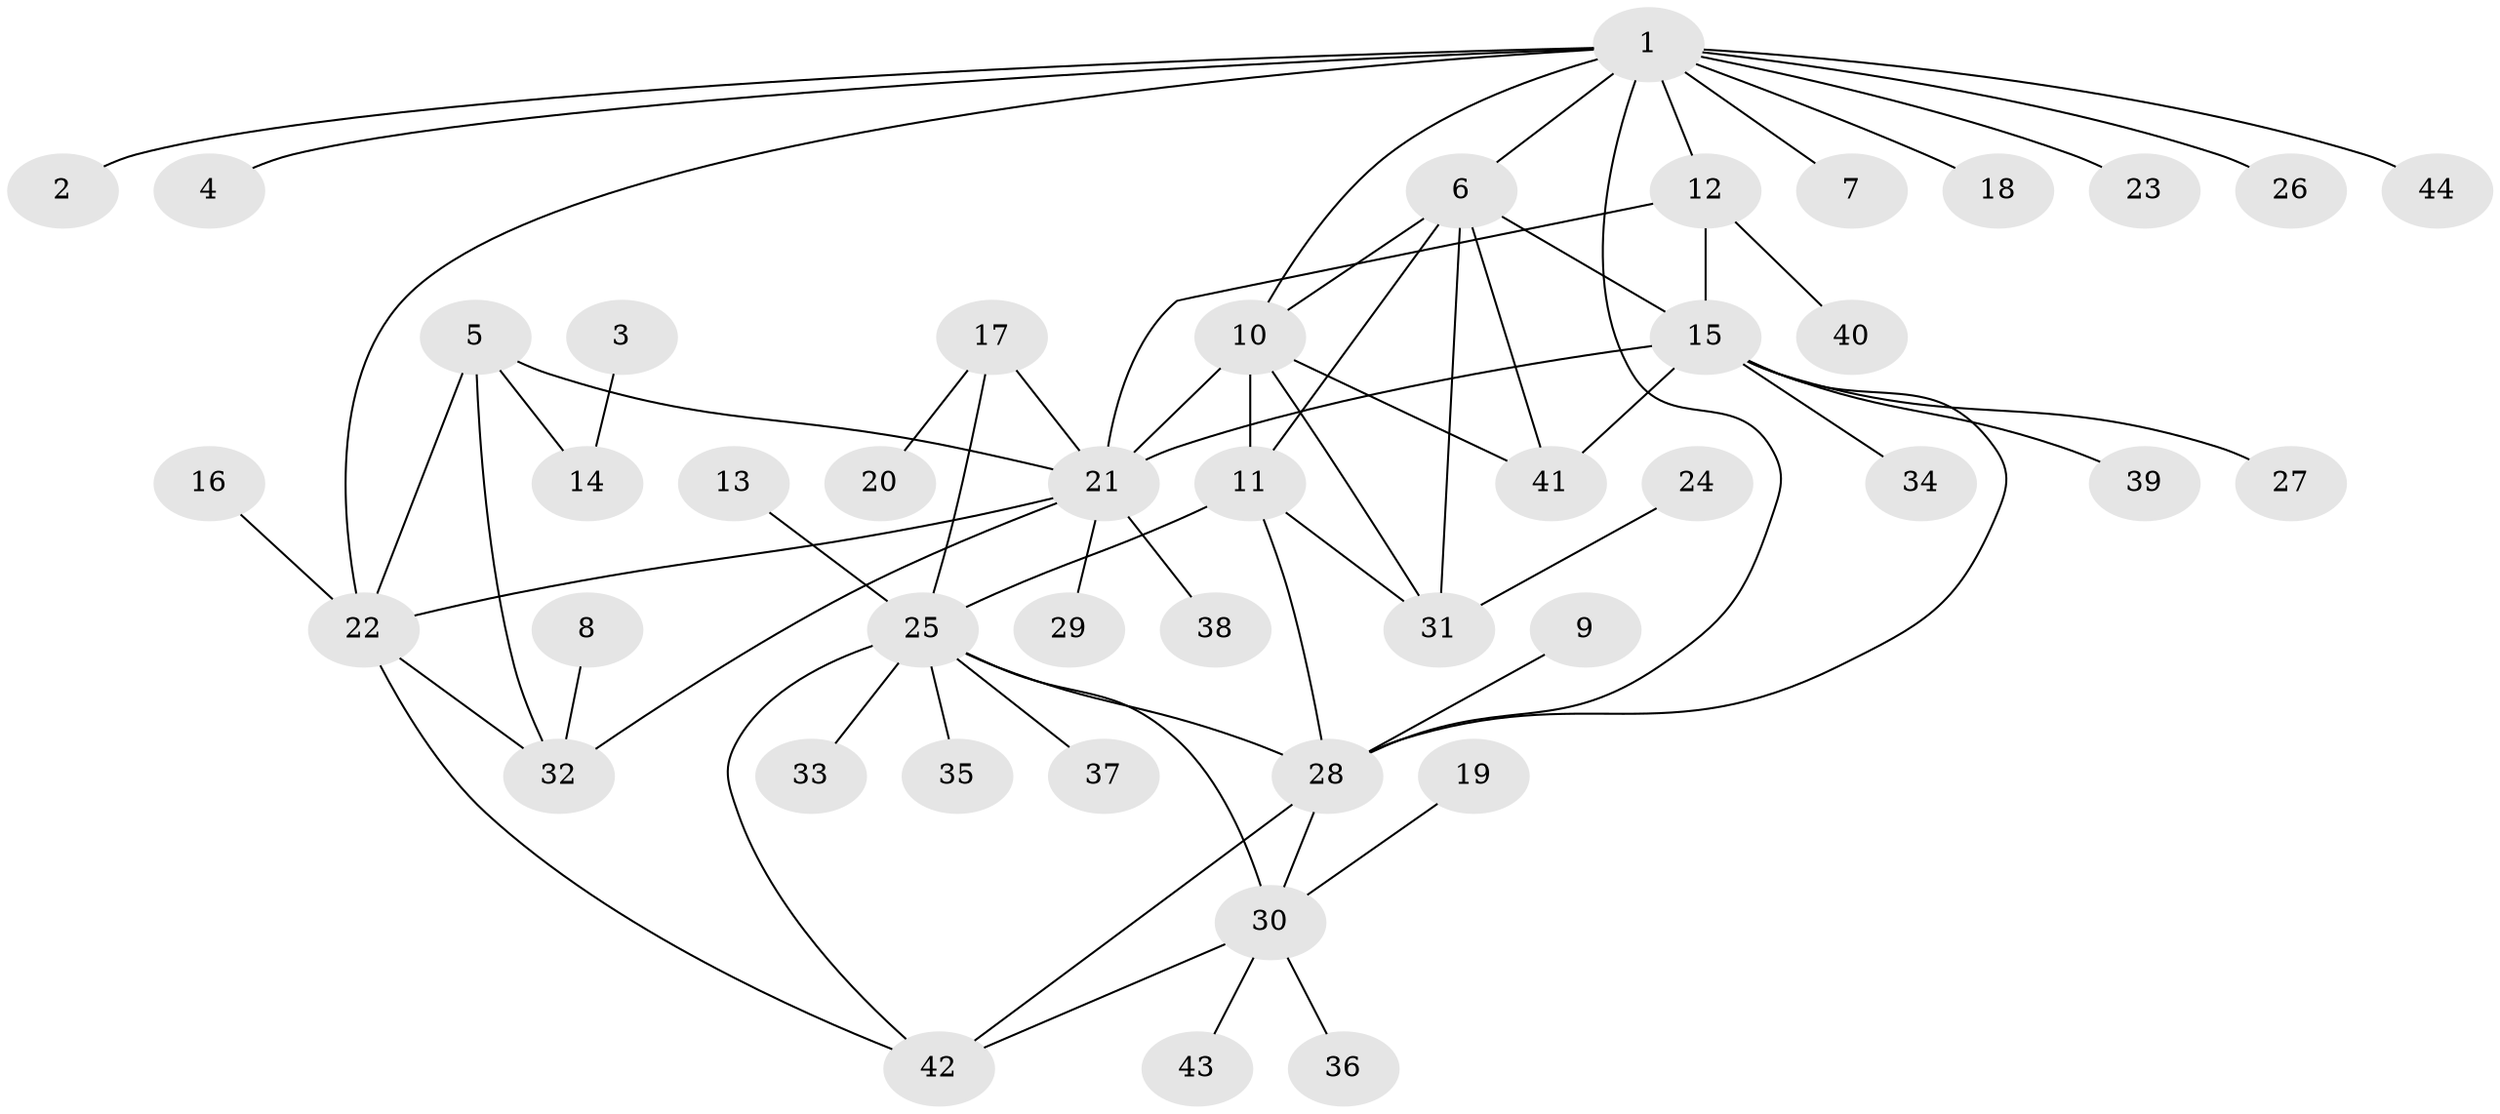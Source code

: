 // original degree distribution, {10: 0.011363636363636364, 5: 0.06818181818181818, 4: 0.03409090909090909, 9: 0.022727272727272728, 6: 0.07954545454545454, 7: 0.022727272727272728, 8: 0.022727272727272728, 1: 0.5454545454545454, 3: 0.022727272727272728, 2: 0.17045454545454544}
// Generated by graph-tools (version 1.1) at 2025/50/03/09/25 03:50:28]
// undirected, 44 vertices, 64 edges
graph export_dot {
graph [start="1"]
  node [color=gray90,style=filled];
  1;
  2;
  3;
  4;
  5;
  6;
  7;
  8;
  9;
  10;
  11;
  12;
  13;
  14;
  15;
  16;
  17;
  18;
  19;
  20;
  21;
  22;
  23;
  24;
  25;
  26;
  27;
  28;
  29;
  30;
  31;
  32;
  33;
  34;
  35;
  36;
  37;
  38;
  39;
  40;
  41;
  42;
  43;
  44;
  1 -- 2 [weight=1.0];
  1 -- 4 [weight=1.0];
  1 -- 6 [weight=1.0];
  1 -- 7 [weight=1.0];
  1 -- 10 [weight=1.0];
  1 -- 12 [weight=1.0];
  1 -- 18 [weight=1.0];
  1 -- 22 [weight=1.0];
  1 -- 23 [weight=1.0];
  1 -- 26 [weight=1.0];
  1 -- 28 [weight=1.0];
  1 -- 44 [weight=1.0];
  3 -- 14 [weight=1.0];
  5 -- 14 [weight=1.0];
  5 -- 21 [weight=1.0];
  5 -- 22 [weight=1.0];
  5 -- 32 [weight=1.0];
  6 -- 10 [weight=1.0];
  6 -- 11 [weight=1.0];
  6 -- 15 [weight=1.0];
  6 -- 31 [weight=1.0];
  6 -- 41 [weight=1.0];
  8 -- 32 [weight=1.0];
  9 -- 28 [weight=1.0];
  10 -- 11 [weight=1.0];
  10 -- 21 [weight=1.0];
  10 -- 31 [weight=1.0];
  10 -- 41 [weight=1.0];
  11 -- 25 [weight=1.0];
  11 -- 28 [weight=1.0];
  11 -- 31 [weight=1.0];
  12 -- 15 [weight=2.0];
  12 -- 21 [weight=1.0];
  12 -- 40 [weight=1.0];
  13 -- 25 [weight=1.0];
  15 -- 21 [weight=2.0];
  15 -- 27 [weight=1.0];
  15 -- 28 [weight=1.0];
  15 -- 34 [weight=1.0];
  15 -- 39 [weight=1.0];
  15 -- 41 [weight=1.0];
  16 -- 22 [weight=1.0];
  17 -- 20 [weight=1.0];
  17 -- 21 [weight=1.0];
  17 -- 25 [weight=1.0];
  19 -- 30 [weight=1.0];
  21 -- 22 [weight=1.0];
  21 -- 29 [weight=1.0];
  21 -- 32 [weight=1.0];
  21 -- 38 [weight=1.0];
  22 -- 32 [weight=1.0];
  22 -- 42 [weight=1.0];
  24 -- 31 [weight=1.0];
  25 -- 28 [weight=1.0];
  25 -- 30 [weight=1.0];
  25 -- 33 [weight=1.0];
  25 -- 35 [weight=1.0];
  25 -- 37 [weight=1.0];
  25 -- 42 [weight=1.0];
  28 -- 30 [weight=1.0];
  28 -- 42 [weight=1.0];
  30 -- 36 [weight=1.0];
  30 -- 42 [weight=1.0];
  30 -- 43 [weight=1.0];
}
